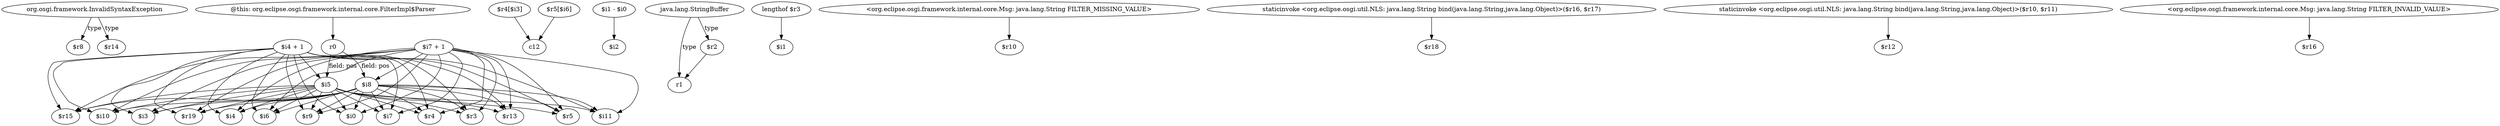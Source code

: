 digraph g {
0[label="org.osgi.framework.InvalidSyntaxException"]
1[label="$r8"]
0->1[label="type"]
2[label="$i5"]
3[label="$i10"]
2->3[label=""]
4[label="$r4[$i3]"]
5[label="c12"]
4->5[label=""]
6[label="$i7 + 1"]
7[label="$i0"]
6->7[label=""]
8[label="r0"]
8->2[label="field: pos"]
9[label="$i4 + 1"]
10[label="$i3"]
9->10[label=""]
11[label="$r5[$i6]"]
11->5[label=""]
12[label="$i1 - $i0"]
13[label="$i2"]
12->13[label=""]
14[label="$i8"]
14->10[label=""]
15[label="$r4"]
6->15[label=""]
16[label="$r19"]
2->16[label=""]
17[label="$r13"]
6->17[label=""]
18[label="$r5"]
6->18[label=""]
19[label="$i6"]
9->19[label=""]
14->17[label=""]
20[label="java.lang.StringBuffer"]
21[label="r1"]
20->21[label="type"]
22[label="@this: org.eclipse.osgi.framework.internal.core.FilterImpl$Parser"]
22->8[label=""]
23[label="$r15"]
14->23[label=""]
24[label="lengthof $r3"]
25[label="$i1"]
24->25[label=""]
2->7[label=""]
26[label="$i11"]
2->26[label=""]
9->18[label=""]
27[label="$r3"]
6->27[label=""]
28[label="$i7"]
6->28[label=""]
2->19[label=""]
29[label="$r2"]
29->21[label=""]
8->14[label="field: pos"]
30[label="$r9"]
14->30[label=""]
2->28[label=""]
6->26[label=""]
2->27[label=""]
9->16[label=""]
6->10[label=""]
2->17[label=""]
14->15[label=""]
2->23[label=""]
31[label="<org.eclipse.osgi.framework.internal.core.Msg: java.lang.String FILTER_MISSING_VALUE>"]
32[label="$r10"]
31->32[label=""]
9->26[label=""]
33[label="$i4"]
14->33[label=""]
9->7[label=""]
34[label="staticinvoke <org.eclipse.osgi.util.NLS: java.lang.String bind(java.lang.String,java.lang.Object)>($r16, $r17)"]
35[label="$r18"]
34->35[label=""]
9->2[label=""]
14->18[label=""]
20->29[label="type"]
36[label="staticinvoke <org.eclipse.osgi.util.NLS: java.lang.String bind(java.lang.String,java.lang.Object)>($r10, $r11)"]
37[label="$r12"]
36->37[label=""]
6->19[label=""]
9->23[label=""]
6->16[label=""]
9->15[label=""]
9->30[label=""]
9->27[label=""]
6->3[label=""]
2->30[label=""]
9->28[label=""]
38[label="<org.eclipse.osgi.framework.internal.core.Msg: java.lang.String FILTER_INVALID_VALUE>"]
39[label="$r16"]
38->39[label=""]
14->16[label=""]
14->3[label=""]
2->15[label=""]
2->33[label=""]
14->27[label=""]
2->10[label=""]
2->18[label=""]
9->33[label=""]
14->26[label=""]
6->33[label=""]
14->28[label=""]
9->3[label=""]
40[label="$r14"]
0->40[label="type"]
9->17[label=""]
14->19[label=""]
6->23[label=""]
6->30[label=""]
6->14[label=""]
14->7[label=""]
}